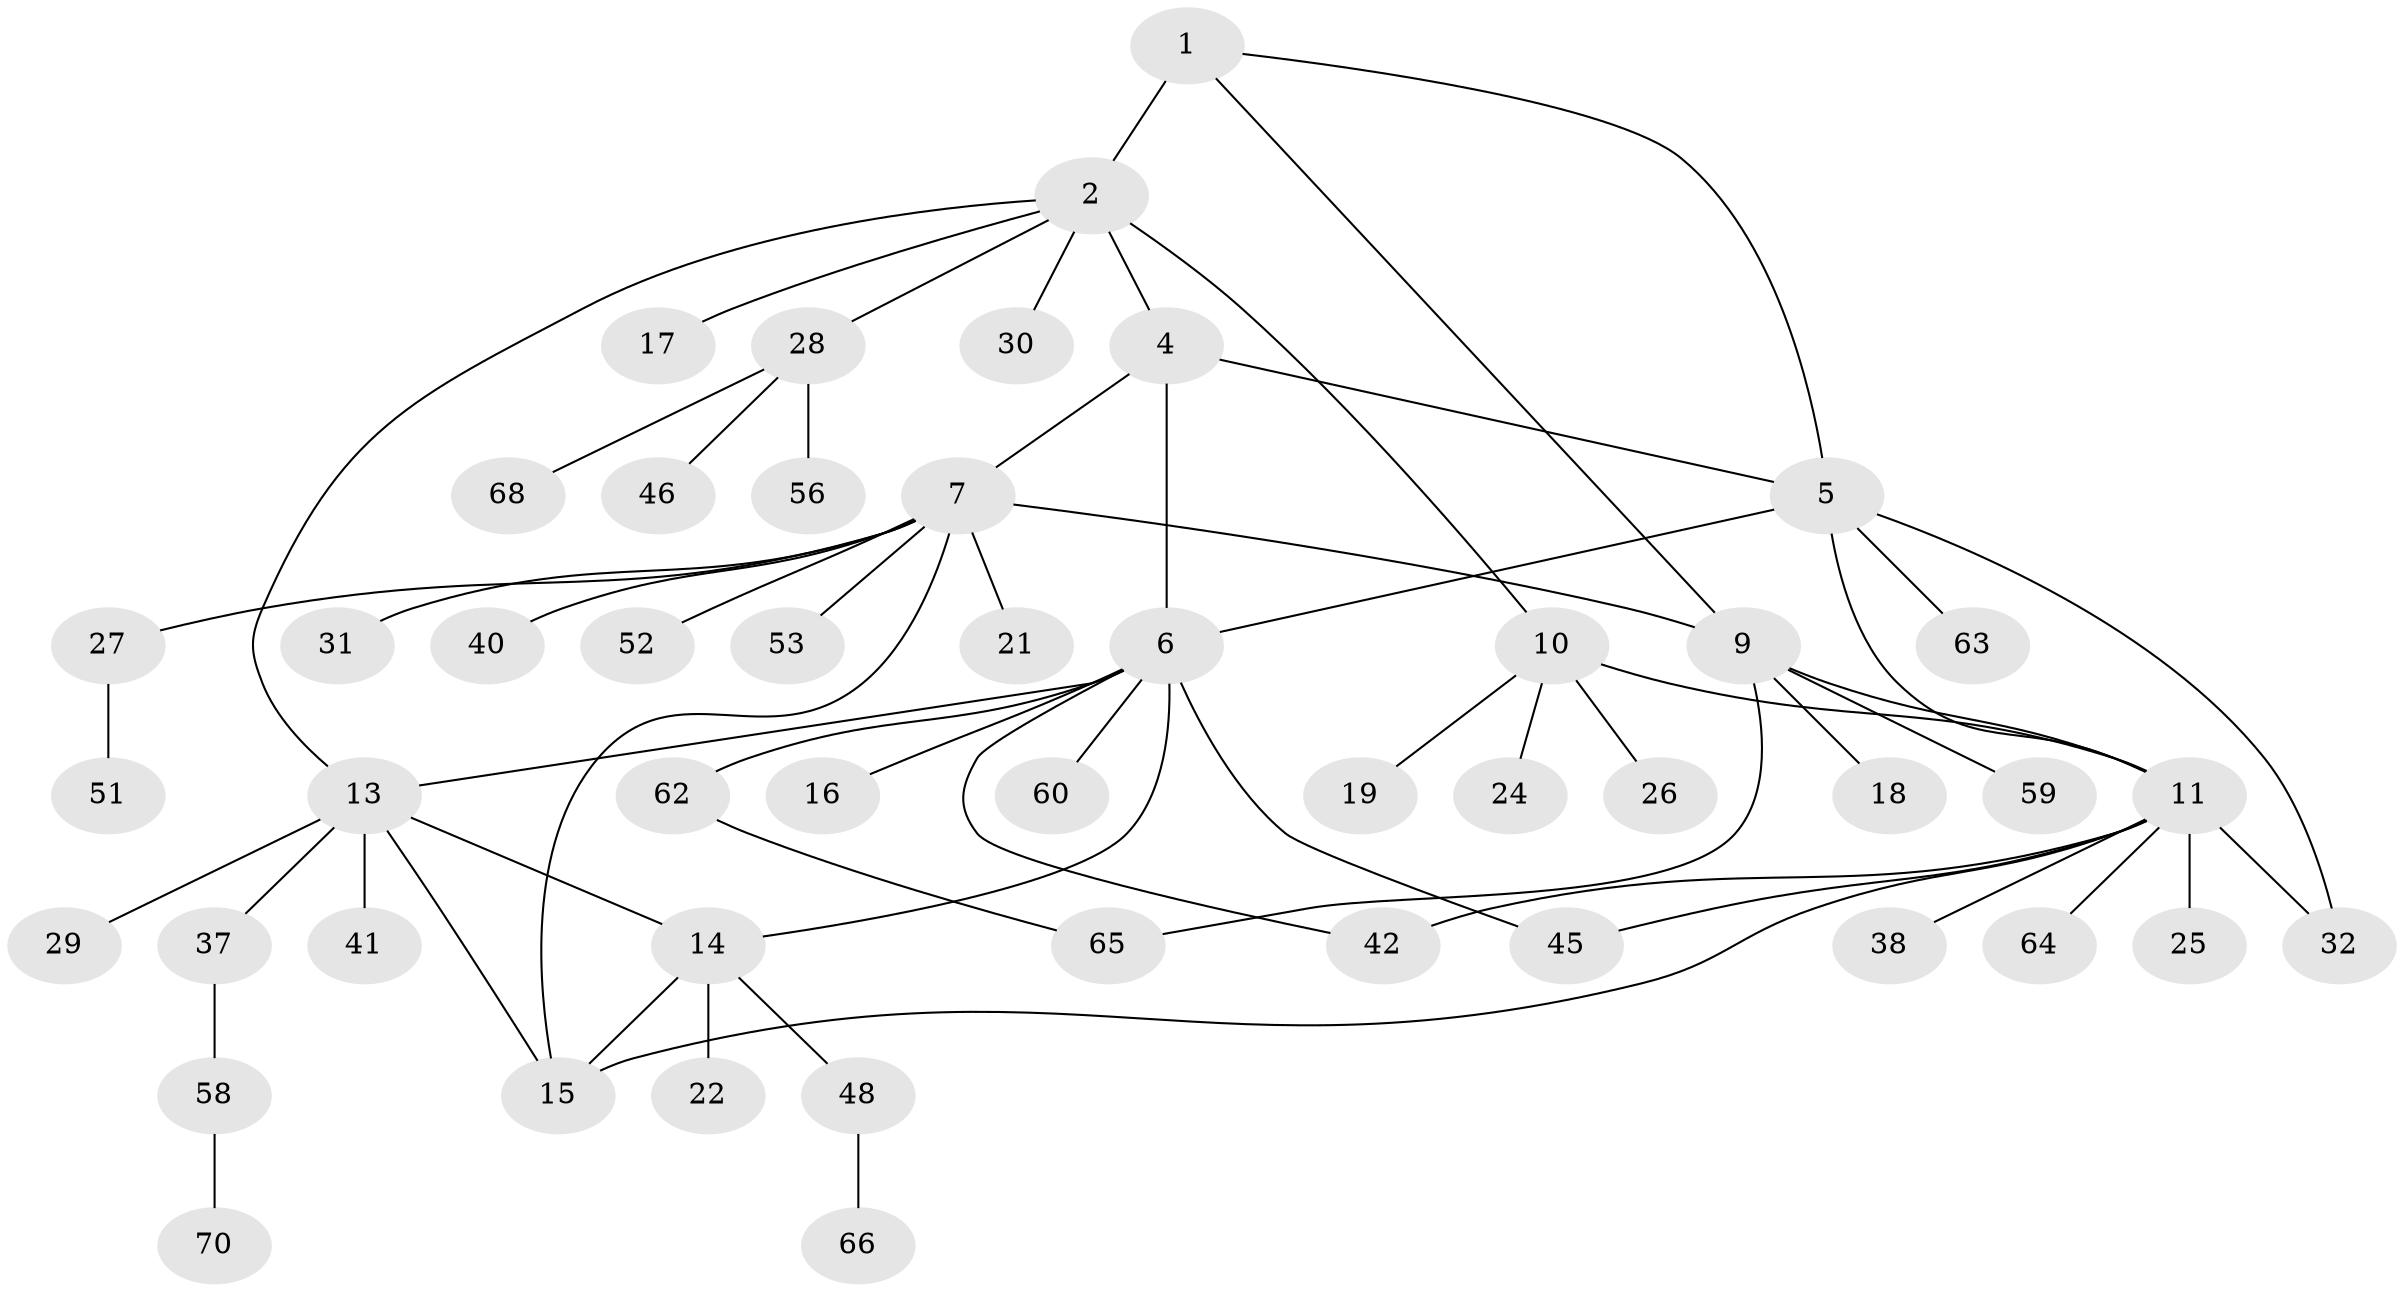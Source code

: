 // Generated by graph-tools (version 1.1) at 2025/52/02/27/25 19:52:22]
// undirected, 49 vertices, 62 edges
graph export_dot {
graph [start="1"]
  node [color=gray90,style=filled];
  1 [super="+34"];
  2 [super="+3"];
  4 [super="+47"];
  5 [super="+49"];
  6 [super="+35"];
  7 [super="+8"];
  9 [super="+50"];
  10 [super="+12"];
  11 [super="+23"];
  13 [super="+20"];
  14 [super="+44"];
  15 [super="+55"];
  16;
  17;
  18;
  19 [super="+33"];
  21;
  22;
  24 [super="+36"];
  25;
  26;
  27 [super="+57"];
  28 [super="+39"];
  29;
  30;
  31;
  32 [super="+67"];
  37;
  38 [super="+43"];
  40;
  41 [super="+61"];
  42;
  45 [super="+54"];
  46;
  48;
  51;
  52;
  53;
  56;
  58 [super="+71"];
  59;
  60;
  62 [super="+69"];
  63;
  64;
  65;
  66;
  68;
  70;
  1 -- 2 [weight=2];
  1 -- 5;
  1 -- 9;
  2 -- 13;
  2 -- 28;
  2 -- 17;
  2 -- 10;
  2 -- 30;
  2 -- 4;
  4 -- 5;
  4 -- 6;
  4 -- 7;
  5 -- 6;
  5 -- 11;
  5 -- 32;
  5 -- 63;
  6 -- 14;
  6 -- 16;
  6 -- 45;
  6 -- 42;
  6 -- 60;
  6 -- 13;
  6 -- 62;
  7 -- 9 [weight=2];
  7 -- 15;
  7 -- 21;
  7 -- 31;
  7 -- 40;
  7 -- 52;
  7 -- 53;
  7 -- 27;
  9 -- 11;
  9 -- 18;
  9 -- 59;
  9 -- 65;
  10 -- 11 [weight=2];
  10 -- 19;
  10 -- 24;
  10 -- 26;
  11 -- 15;
  11 -- 25;
  11 -- 38;
  11 -- 42;
  11 -- 45;
  11 -- 64;
  11 -- 32;
  13 -- 14;
  13 -- 15;
  13 -- 37;
  13 -- 41;
  13 -- 29;
  14 -- 15;
  14 -- 22;
  14 -- 48;
  27 -- 51;
  28 -- 46;
  28 -- 56;
  28 -- 68;
  37 -- 58;
  48 -- 66;
  58 -- 70;
  62 -- 65;
}
